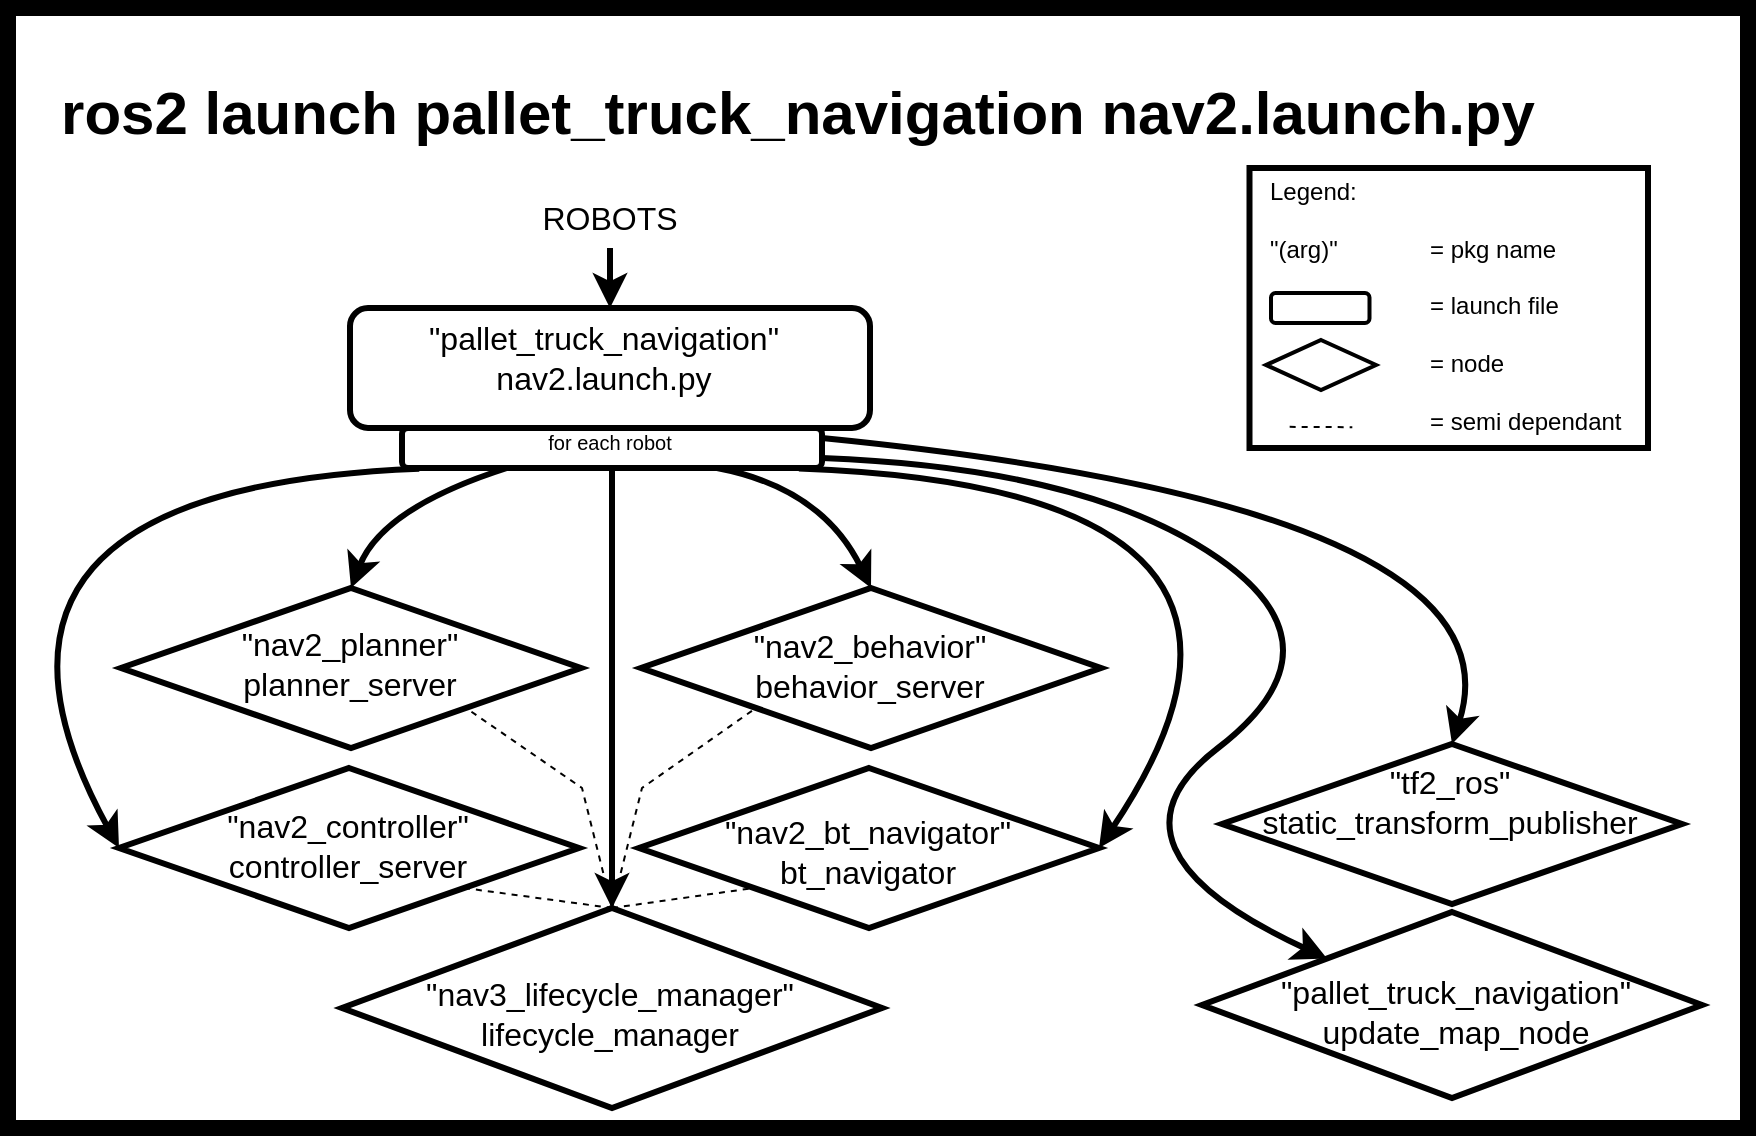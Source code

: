 <mxfile version="28.2.8">
  <diagram name="Page-1" id="bjVDkqN4jfYfFJxV3ved">
    <mxGraphModel dx="1600" dy="935" grid="1" gridSize="10" guides="1" tooltips="1" connect="1" arrows="1" fold="1" page="1" pageScale="1" pageWidth="850" pageHeight="1100" math="0" shadow="0">
      <root>
        <mxCell id="0" />
        <mxCell id="1" parent="0" />
        <mxCell id="tC6INBS62KU_Nt3FtVll-2" value="" style="rounded=0;whiteSpace=wrap;html=1;fillColor=light-dark(#FFFFFF,#FFFFFF);strokeColor=light-dark(#000000,#000000);strokeWidth=8;" parent="1" vertex="1">
          <mxGeometry x="140" y="40" width="870" height="560" as="geometry" />
        </mxCell>
        <mxCell id="tC6INBS62KU_Nt3FtVll-1" value="&lt;div style=&quot;color: rgb(204, 204, 204); font-size: 14px; line-height: 19px; white-space: pre;&quot;&gt;&lt;div&gt;&lt;b&gt;&lt;font style=&quot;font-size: 30px; color: light-dark(rgb(0, 0, 0), rgb(0, 0, 0));&quot; face=&quot;Helvetica&quot;&gt;ros2 launch pallet_truck_navigation nav2.launch.py&lt;/font&gt;&lt;/b&gt;&lt;/div&gt;&lt;/div&gt;" style="text;html=1;align=center;verticalAlign=middle;whiteSpace=wrap;rounded=0;fontSize=16;" parent="1" vertex="1">
          <mxGeometry x="155" y="80" width="760" height="30" as="geometry" />
        </mxCell>
        <mxCell id="tC6INBS62KU_Nt3FtVll-81" value="" style="rounded=1;whiteSpace=wrap;html=1;fillColor=none;strokeColor=light-dark(#000000,#000000);strokeWidth=3;" parent="1" vertex="1">
          <mxGeometry x="311" y="190" width="260" height="60" as="geometry" />
        </mxCell>
        <mxCell id="tC6INBS62KU_Nt3FtVll-82" value="&lt;div align=&quot;center&quot;&gt;&lt;span style=&quot;color: light-dark(rgb(0, 0, 0), rgb(0, 0, 0));&quot;&gt;&quot;pallet_truck_navigation&quot;&lt;/span&gt;&lt;/div&gt;&lt;div align=&quot;center&quot;&gt;&lt;span style=&quot;color: light-dark(rgb(0, 0, 0), rgb(0, 0, 0));&quot;&gt;nav2.launch.py&lt;/span&gt;&lt;/div&gt;" style="text;strokeColor=none;fillColor=none;html=1;align=center;verticalAlign=middle;whiteSpace=wrap;rounded=0;fontSize=16;" parent="1" vertex="1">
          <mxGeometry x="378.25" y="200" width="120" height="30" as="geometry" />
        </mxCell>
        <mxCell id="tC6INBS62KU_Nt3FtVll-93" value="" style="rhombus;whiteSpace=wrap;html=1;fillColor=none;strokeColor=light-dark(#000000,#000000);strokeWidth=3;" parent="1" vertex="1">
          <mxGeometry x="747" y="408" width="230" height="80" as="geometry" />
        </mxCell>
        <mxCell id="tC6INBS62KU_Nt3FtVll-94" value="&lt;div&gt;&lt;span style=&quot;color: light-dark(rgb(0, 0, 0), rgb(0, 0, 0));&quot;&gt;&quot;tf2_ros&quot;&lt;/span&gt;&lt;/div&gt;&lt;div&gt;&lt;span style=&quot;color: light-dark(rgb(0, 0, 0), rgb(0, 0, 0));&quot;&gt;static_transform_publisher&lt;/span&gt;&lt;/div&gt;" style="text;strokeColor=none;fillColor=none;html=1;align=center;verticalAlign=middle;whiteSpace=wrap;rounded=0;fontSize=16;" parent="1" vertex="1">
          <mxGeometry x="801" y="422" width="120" height="30" as="geometry" />
        </mxCell>
        <mxCell id="tC6INBS62KU_Nt3FtVll-95" value="" style="rhombus;whiteSpace=wrap;html=1;fillColor=none;strokeColor=light-dark(#000000,#000000);strokeWidth=3;" parent="1" vertex="1">
          <mxGeometry x="737" y="492" width="250" height="93" as="geometry" />
        </mxCell>
        <mxCell id="tC6INBS62KU_Nt3FtVll-96" value="&lt;div&gt;&lt;span style=&quot;color: light-dark(rgb(0, 0, 0), rgb(0, 0, 0));&quot;&gt;&quot;pallet_truck_navigation&quot;&lt;/span&gt;&lt;/div&gt;&lt;div&gt;&lt;span style=&quot;color: light-dark(rgb(0, 0, 0), rgb(0, 0, 0));&quot;&gt;update_map_node&lt;/span&gt;&lt;/div&gt;" style="text;strokeColor=none;fillColor=none;html=1;align=center;verticalAlign=middle;whiteSpace=wrap;rounded=0;fontSize=16;" parent="1" vertex="1">
          <mxGeometry x="804" y="527" width="120" height="30" as="geometry" />
        </mxCell>
        <mxCell id="tC6INBS62KU_Nt3FtVll-98" value="" style="endArrow=classic;html=1;rounded=0;fontSize=12;startSize=8;endSize=8;curved=1;strokeColor=light-dark(#000000,#000000);entryX=0.5;entryY=0;entryDx=0;entryDy=0;exitX=1;exitY=0.25;exitDx=0;exitDy=0;strokeWidth=3;" parent="1" source="tKP7OsU-ehgEjlemJdrn-1" target="tC6INBS62KU_Nt3FtVll-93" edge="1">
          <mxGeometry width="50" height="50" relative="1" as="geometry">
            <mxPoint x="523" y="237" as="sourcePoint" />
            <mxPoint x="667" y="282" as="targetPoint" />
            <Array as="points">
              <mxPoint x="900" y="290" />
            </Array>
          </mxGeometry>
        </mxCell>
        <mxCell id="tC6INBS62KU_Nt3FtVll-99" value="" style="endArrow=classic;html=1;rounded=0;fontSize=12;startSize=8;endSize=8;curved=1;strokeColor=light-dark(#000000,#000000);entryX=0;entryY=0;entryDx=0;entryDy=0;exitX=1;exitY=0.75;exitDx=0;exitDy=0;strokeWidth=3;" parent="1" source="tKP7OsU-ehgEjlemJdrn-1" target="tC6INBS62KU_Nt3FtVll-95" edge="1">
          <mxGeometry width="50" height="50" relative="1" as="geometry">
            <mxPoint x="693" y="267" as="sourcePoint" />
            <mxPoint x="837" y="312" as="targetPoint" />
            <Array as="points">
              <mxPoint x="680" y="270" />
              <mxPoint x="810" y="360" />
              <mxPoint x="680" y="460" />
            </Array>
          </mxGeometry>
        </mxCell>
        <mxCell id="tC6INBS62KU_Nt3FtVll-100" value="" style="rhombus;whiteSpace=wrap;html=1;fillColor=none;strokeColor=light-dark(#000000,#000000);strokeWidth=3;" parent="1" vertex="1">
          <mxGeometry x="195.5" y="420" width="230" height="80" as="geometry" />
        </mxCell>
        <mxCell id="tC6INBS62KU_Nt3FtVll-101" value="&lt;div&gt;&lt;span style=&quot;color: light-dark(rgb(0, 0, 0), rgb(0, 0, 0));&quot;&gt;&quot;nav2_controller&quot;&lt;/span&gt;&lt;/div&gt;&lt;div&gt;&lt;span style=&quot;color: light-dark(rgb(0, 0, 0), rgb(0, 0, 0));&quot;&gt;controller_server&lt;/span&gt;&lt;/div&gt;" style="text;strokeColor=none;fillColor=none;html=1;align=center;verticalAlign=middle;whiteSpace=wrap;rounded=0;fontSize=16;" parent="1" vertex="1">
          <mxGeometry x="249.5" y="444" width="120" height="30" as="geometry" />
        </mxCell>
        <mxCell id="tC6INBS62KU_Nt3FtVll-102" value="" style="rhombus;whiteSpace=wrap;html=1;fillColor=none;strokeColor=light-dark(#000000,#000000);strokeWidth=3;" parent="1" vertex="1">
          <mxGeometry x="196.5" y="330" width="230" height="80" as="geometry" />
        </mxCell>
        <mxCell id="tC6INBS62KU_Nt3FtVll-103" value="&lt;div&gt;&lt;span style=&quot;color: light-dark(rgb(0, 0, 0), rgb(0, 0, 0));&quot;&gt;&quot;nav2_planner&quot;&lt;/span&gt;&lt;/div&gt;&lt;div&gt;&lt;span style=&quot;color: light-dark(rgb(0, 0, 0), rgb(0, 0, 0));&quot;&gt;planner_server&lt;/span&gt;&lt;/div&gt;" style="text;strokeColor=none;fillColor=none;html=1;align=center;verticalAlign=middle;whiteSpace=wrap;rounded=0;fontSize=16;" parent="1" vertex="1">
          <mxGeometry x="250.5" y="353" width="120" height="30" as="geometry" />
        </mxCell>
        <mxCell id="tC6INBS62KU_Nt3FtVll-104" value="" style="rhombus;whiteSpace=wrap;html=1;fillColor=none;strokeColor=light-dark(#000000,#000000);strokeWidth=3;" parent="1" vertex="1">
          <mxGeometry x="456.5" y="330" width="230" height="80" as="geometry" />
        </mxCell>
        <mxCell id="tC6INBS62KU_Nt3FtVll-105" value="&lt;div&gt;&lt;span style=&quot;color: light-dark(rgb(0, 0, 0), rgb(0, 0, 0));&quot;&gt;&quot;nav2_behavior&quot;&lt;/span&gt;&lt;/div&gt;&lt;div&gt;&lt;span style=&quot;color: light-dark(rgb(0, 0, 0), rgb(0, 0, 0));&quot;&gt;behavior_server&lt;/span&gt;&lt;/div&gt;" style="text;strokeColor=none;fillColor=none;html=1;align=center;verticalAlign=middle;whiteSpace=wrap;rounded=0;fontSize=16;" parent="1" vertex="1">
          <mxGeometry x="510.5" y="352" width="120" height="34" as="geometry" />
        </mxCell>
        <mxCell id="tC6INBS62KU_Nt3FtVll-106" value="" style="rhombus;whiteSpace=wrap;html=1;fillColor=none;strokeColor=light-dark(#000000,#000000);strokeWidth=3;" parent="1" vertex="1">
          <mxGeometry x="307" y="490" width="270" height="100" as="geometry" />
        </mxCell>
        <mxCell id="tC6INBS62KU_Nt3FtVll-107" value="&lt;div&gt;&lt;span style=&quot;color: light-dark(rgb(0, 0, 0), rgb(0, 0, 0));&quot;&gt;&quot;nav3_lifecycle_manager&quot;&lt;/span&gt;&lt;/div&gt;&lt;div&gt;&lt;span style=&quot;color: light-dark(rgb(0, 0, 0), rgb(0, 0, 0));&quot;&gt;lifecycle_manager&lt;/span&gt;&lt;/div&gt;" style="text;strokeColor=none;fillColor=none;html=1;align=center;verticalAlign=middle;whiteSpace=wrap;rounded=0;fontSize=16;" parent="1" vertex="1">
          <mxGeometry x="381" y="528" width="120" height="30" as="geometry" />
        </mxCell>
        <mxCell id="tC6INBS62KU_Nt3FtVll-108" value="" style="rhombus;whiteSpace=wrap;html=1;fillColor=none;strokeColor=light-dark(#000000,#000000);strokeWidth=3;" parent="1" vertex="1">
          <mxGeometry x="455.5" y="420" width="230" height="80" as="geometry" />
        </mxCell>
        <mxCell id="tC6INBS62KU_Nt3FtVll-109" value="&lt;div&gt;&lt;span style=&quot;color: light-dark(rgb(0, 0, 0), rgb(0, 0, 0));&quot;&gt;&quot;nav2_bt_navigator&quot;&lt;/span&gt;&lt;/div&gt;&lt;div&gt;&lt;span style=&quot;color: light-dark(rgb(0, 0, 0), rgb(0, 0, 0));&quot;&gt;bt_navigator&lt;/span&gt;&lt;/div&gt;" style="text;strokeColor=none;fillColor=none;html=1;align=center;verticalAlign=middle;whiteSpace=wrap;rounded=0;fontSize=16;" parent="1" vertex="1">
          <mxGeometry x="509.5" y="447" width="120" height="30" as="geometry" />
        </mxCell>
        <mxCell id="tC6INBS62KU_Nt3FtVll-110" value="" style="endArrow=classic;html=1;rounded=0;fontSize=12;startSize=8;endSize=8;curved=1;strokeColor=light-dark(#000000,#000000);entryX=0.5;entryY=0;entryDx=0;entryDy=0;exitX=0.75;exitY=1;exitDx=0;exitDy=0;strokeWidth=3;" parent="1" source="tKP7OsU-ehgEjlemJdrn-1" target="tC6INBS62KU_Nt3FtVll-104" edge="1">
          <mxGeometry width="50" height="50" relative="1" as="geometry">
            <mxPoint x="477" y="330" as="sourcePoint" />
            <mxPoint x="522" y="353" as="targetPoint" />
            <Array as="points">
              <mxPoint x="547" y="280" />
            </Array>
          </mxGeometry>
        </mxCell>
        <mxCell id="tC6INBS62KU_Nt3FtVll-111" value="" style="endArrow=classic;html=1;rounded=0;fontSize=12;startSize=8;endSize=8;curved=1;strokeColor=light-dark(#000000,#000000);entryX=0.5;entryY=0;entryDx=0;entryDy=0;strokeWidth=3;exitX=0.5;exitY=1;exitDx=0;exitDy=0;" parent="1" source="tKP7OsU-ehgEjlemJdrn-1" target="tC6INBS62KU_Nt3FtVll-106" edge="1">
          <mxGeometry width="50" height="50" relative="1" as="geometry">
            <mxPoint x="446" y="400.24" as="sourcePoint" />
            <mxPoint x="901" y="683" as="targetPoint" />
            <Array as="points" />
          </mxGeometry>
        </mxCell>
        <mxCell id="tC6INBS62KU_Nt3FtVll-112" value="" style="endArrow=classic;html=1;rounded=0;fontSize=12;startSize=8;endSize=8;curved=1;strokeColor=light-dark(#000000,#000000);entryX=0.5;entryY=0;entryDx=0;entryDy=0;exitX=0.25;exitY=1;exitDx=0;exitDy=0;strokeWidth=3;" parent="1" source="tKP7OsU-ehgEjlemJdrn-1" target="tC6INBS62KU_Nt3FtVll-102" edge="1">
          <mxGeometry width="50" height="50" relative="1" as="geometry">
            <mxPoint x="367" y="330" as="sourcePoint" />
            <mxPoint x="412" y="353" as="targetPoint" />
            <Array as="points">
              <mxPoint x="327" y="290" />
            </Array>
          </mxGeometry>
        </mxCell>
        <mxCell id="tC6INBS62KU_Nt3FtVll-113" value="" style="endArrow=classic;html=1;rounded=0;fontSize=12;startSize=8;endSize=8;curved=1;strokeColor=light-dark(#000000,#000000);entryX=1;entryY=0.5;entryDx=0;entryDy=0;exitX=0.945;exitY=1.013;exitDx=0;exitDy=0;strokeWidth=3;exitPerimeter=0;" parent="1" source="tKP7OsU-ehgEjlemJdrn-1" target="tC6INBS62KU_Nt3FtVll-108" edge="1">
          <mxGeometry width="50" height="50" relative="1" as="geometry">
            <mxPoint x="327" y="340" as="sourcePoint" />
            <mxPoint x="372" y="363" as="targetPoint" />
            <Array as="points">
              <mxPoint x="807" y="280" />
            </Array>
          </mxGeometry>
        </mxCell>
        <mxCell id="tC6INBS62KU_Nt3FtVll-114" value="" style="endArrow=classic;html=1;rounded=0;fontSize=12;startSize=8;endSize=8;curved=1;strokeColor=light-dark(#000000,#000000);entryX=0;entryY=0.5;entryDx=0;entryDy=0;exitX=0.041;exitY=1.017;exitDx=0;exitDy=0;strokeWidth=3;exitPerimeter=0;" parent="1" source="tKP7OsU-ehgEjlemJdrn-1" target="tC6INBS62KU_Nt3FtVll-100" edge="1">
          <mxGeometry width="50" height="50" relative="1" as="geometry">
            <mxPoint x="277" y="340" as="sourcePoint" />
            <mxPoint x="322" y="363" as="targetPoint" />
            <Array as="points">
              <mxPoint x="97" y="280" />
            </Array>
          </mxGeometry>
        </mxCell>
        <mxCell id="tKP7OsU-ehgEjlemJdrn-1" value="" style="rounded=1;whiteSpace=wrap;html=1;fillColor=none;strokeColor=light-dark(#000000,#000000);strokeWidth=3;" vertex="1" parent="1">
          <mxGeometry x="337" y="250" width="210" height="20" as="geometry" />
        </mxCell>
        <mxCell id="tKP7OsU-ehgEjlemJdrn-2" value="&lt;span style=&quot;color: light-dark(rgb(0, 0, 0), rgb(0, 0, 0));&quot;&gt;&lt;font style=&quot;font-size: 10px;&quot;&gt;for each robot&lt;/font&gt;&lt;/span&gt;" style="text;strokeColor=none;fillColor=none;html=1;align=center;verticalAlign=middle;whiteSpace=wrap;rounded=0;fontSize=16;" vertex="1" parent="1">
          <mxGeometry x="381" y="240" width="120" height="30" as="geometry" />
        </mxCell>
        <mxCell id="tKP7OsU-ehgEjlemJdrn-3" value="&lt;span style=&quot;color: light-dark(rgb(0, 0, 0), rgb(0, 0, 0));&quot;&gt;ROBOTS&lt;/span&gt;" style="text;strokeColor=none;fillColor=none;html=1;align=center;verticalAlign=middle;whiteSpace=wrap;rounded=0;fontSize=16;" vertex="1" parent="1">
          <mxGeometry x="381" y="130" width="120" height="30" as="geometry" />
        </mxCell>
        <mxCell id="tKP7OsU-ehgEjlemJdrn-4" value="" style="endArrow=classic;html=1;rounded=0;fontSize=12;startSize=8;endSize=8;curved=1;strokeColor=light-dark(#000000,#000000);entryX=0.5;entryY=0;entryDx=0;entryDy=0;exitX=0.5;exitY=1;exitDx=0;exitDy=0;strokeWidth=3;" edge="1" parent="1" source="tKP7OsU-ehgEjlemJdrn-3" target="tC6INBS62KU_Nt3FtVll-81">
          <mxGeometry width="50" height="50" relative="1" as="geometry">
            <mxPoint x="476" y="160" as="sourcePoint" />
            <mxPoint x="442" y="280" as="targetPoint" />
            <Array as="points" />
          </mxGeometry>
        </mxCell>
        <mxCell id="tKP7OsU-ehgEjlemJdrn-6" value="" style="endArrow=none;dashed=1;html=1;rounded=0;strokeColor=light-dark(#000000,#000000);entryX=1;entryY=1;entryDx=0;entryDy=0;exitX=0.5;exitY=0;exitDx=0;exitDy=0;" edge="1" parent="1" source="tC6INBS62KU_Nt3FtVll-106" target="tC6INBS62KU_Nt3FtVll-102">
          <mxGeometry width="50" height="50" relative="1" as="geometry">
            <mxPoint x="427" y="350" as="sourcePoint" />
            <mxPoint x="477" y="300" as="targetPoint" />
            <Array as="points">
              <mxPoint x="427" y="430" />
            </Array>
          </mxGeometry>
        </mxCell>
        <mxCell id="tKP7OsU-ehgEjlemJdrn-7" value="" style="endArrow=none;dashed=1;html=1;rounded=0;strokeColor=light-dark(#000000,#000000);entryX=0;entryY=1;entryDx=0;entryDy=0;exitX=0.5;exitY=0;exitDx=0;exitDy=0;" edge="1" parent="1" source="tC6INBS62KU_Nt3FtVll-106" target="tC6INBS62KU_Nt3FtVll-104">
          <mxGeometry width="50" height="50" relative="1" as="geometry">
            <mxPoint x="437" y="490" as="sourcePoint" />
            <mxPoint x="457" y="420" as="targetPoint" />
            <Array as="points">
              <mxPoint x="457" y="430" />
            </Array>
          </mxGeometry>
        </mxCell>
        <mxCell id="tKP7OsU-ehgEjlemJdrn-8" value="" style="endArrow=none;dashed=1;html=1;rounded=0;strokeColor=light-dark(#000000,#000000);entryX=0.5;entryY=0;entryDx=0;entryDy=0;exitX=1;exitY=1;exitDx=0;exitDy=0;" edge="1" parent="1" source="tC6INBS62KU_Nt3FtVll-100" target="tC6INBS62KU_Nt3FtVll-106">
          <mxGeometry width="50" height="50" relative="1" as="geometry">
            <mxPoint x="470" y="570" as="sourcePoint" />
            <mxPoint x="397" y="470" as="targetPoint" />
            <Array as="points" />
          </mxGeometry>
        </mxCell>
        <mxCell id="tKP7OsU-ehgEjlemJdrn-9" value="" style="endArrow=none;dashed=1;html=1;rounded=0;strokeColor=light-dark(#000000,#000000);entryX=0;entryY=1;entryDx=0;entryDy=0;exitX=0.5;exitY=0;exitDx=0;exitDy=0;" edge="1" parent="1" source="tC6INBS62KU_Nt3FtVll-106" target="tC6INBS62KU_Nt3FtVll-108">
          <mxGeometry width="50" height="50" relative="1" as="geometry">
            <mxPoint x="447" y="480" as="sourcePoint" />
            <mxPoint x="521" y="490" as="targetPoint" />
            <Array as="points" />
          </mxGeometry>
        </mxCell>
        <mxCell id="tKP7OsU-ehgEjlemJdrn-10" value="" style="rounded=0;whiteSpace=wrap;html=1;fillColor=none;strokeColor=light-dark(#000000,#000000);strokeWidth=3;" vertex="1" parent="1">
          <mxGeometry x="760.75" y="120" width="199.25" height="140" as="geometry" />
        </mxCell>
        <mxCell id="tKP7OsU-ehgEjlemJdrn-11" value="&lt;div align=&quot;left&quot;&gt;&lt;span style=&quot;color: light-dark(rgb(0, 0, 0), rgb(0, 0, 0));&quot;&gt;Legend:&lt;/span&gt;&lt;/div&gt;&lt;div align=&quot;left&quot;&gt;&lt;span style=&quot;color: light-dark(rgb(0, 0, 0), rgb(0, 0, 0));&quot;&gt;&lt;br&gt;&lt;/span&gt;&lt;/div&gt;&lt;div align=&quot;left&quot;&gt;&lt;span style=&quot;color: light-dark(rgb(0, 0, 0), rgb(0, 0, 0));&quot;&gt;&lt;span style=&quot;white-space: pre;&quot;&gt;&quot;(arg)&quot;&lt;/span&gt;&lt;span style=&quot;white-space: pre;&quot;&gt;&#x9;&lt;span style=&quot;white-space: pre;&quot;&gt;&#x9;&lt;/span&gt;&lt;/span&gt;= pkg name&lt;/span&gt;&lt;/div&gt;&lt;div align=&quot;left&quot;&gt;&lt;span style=&quot;color: light-dark(rgb(0, 0, 0), rgb(0, 0, 0));&quot;&gt;&lt;br&gt;&lt;/span&gt;&lt;/div&gt;&lt;div align=&quot;left&quot;&gt;&lt;span style=&quot;color: light-dark(rgb(0, 0, 0), rgb(0, 0, 0));&quot;&gt;&lt;span style=&quot;white-space: pre;&quot;&gt;&#x9;&lt;/span&gt;&lt;span style=&quot;white-space: pre;&quot;&gt;&#x9;&lt;span style=&quot;white-space: pre;&quot;&gt;&#x9;&lt;/span&gt;&lt;/span&gt;= launch file&lt;/span&gt;&lt;/div&gt;&lt;div align=&quot;left&quot;&gt;&lt;span style=&quot;color: light-dark(rgb(0, 0, 0), rgb(0, 0, 0));&quot;&gt;&lt;br&gt;&lt;/span&gt;&lt;/div&gt;&lt;div align=&quot;left&quot;&gt;&lt;span style=&quot;color: light-dark(rgb(0, 0, 0), rgb(0, 0, 0));&quot;&gt;&lt;span style=&quot;white-space: pre;&quot;&gt;&#x9;&lt;/span&gt;&lt;span style=&quot;white-space: pre;&quot;&gt;&#x9;&lt;/span&gt;&lt;span style=&quot;white-space: pre;&quot;&gt;&#x9;&lt;/span&gt;= node&lt;/span&gt;&lt;/div&gt;&lt;div align=&quot;left&quot;&gt;&lt;span style=&quot;color: light-dark(rgb(0, 0, 0), rgb(0, 0, 0));&quot;&gt;&lt;br&gt;&lt;/span&gt;&lt;/div&gt;&lt;div align=&quot;left&quot;&gt;&lt;span style=&quot;color: light-dark(rgb(0, 0, 0), rgb(0, 0, 0));&quot;&gt;&lt;span style=&quot;white-space: pre;&quot;&gt;&#x9;&lt;/span&gt;&lt;span style=&quot;white-space: pre;&quot;&gt;&#x9;&lt;/span&gt;&lt;span style=&quot;white-space: pre;&quot;&gt;&#x9;&lt;/span&gt;= semi dependant&lt;/span&gt;&lt;/div&gt;" style="text;html=1;whiteSpace=wrap;strokeColor=none;fillColor=none;align=left;verticalAlign=middle;rounded=0;" vertex="1" parent="1">
          <mxGeometry x="769" y="154" width="211" height="70" as="geometry" />
        </mxCell>
        <mxCell id="tKP7OsU-ehgEjlemJdrn-12" value="" style="rounded=1;whiteSpace=wrap;html=1;fillColor=none;strokeColor=light-dark(#000000,#000000);strokeWidth=2;" vertex="1" parent="1">
          <mxGeometry x="771.5" y="182.5" width="49.25" height="15" as="geometry" />
        </mxCell>
        <mxCell id="tKP7OsU-ehgEjlemJdrn-13" value="" style="rhombus;whiteSpace=wrap;html=1;fillColor=none;strokeColor=light-dark(#000000,#000000);strokeWidth=2;" vertex="1" parent="1">
          <mxGeometry x="769" y="206" width="55" height="25" as="geometry" />
        </mxCell>
        <mxCell id="tKP7OsU-ehgEjlemJdrn-14" value="" style="endArrow=none;dashed=1;html=1;rounded=0;strokeColor=light-dark(#000000,#000000);entryX=0.759;entryY=0.411;entryDx=0;entryDy=0;entryPerimeter=0;" edge="1" parent="1">
          <mxGeometry width="50" height="50" relative="1" as="geometry">
            <mxPoint x="780.83" y="249.43" as="sourcePoint" />
            <mxPoint x="812.16" y="249.59" as="targetPoint" />
          </mxGeometry>
        </mxCell>
      </root>
    </mxGraphModel>
  </diagram>
</mxfile>
